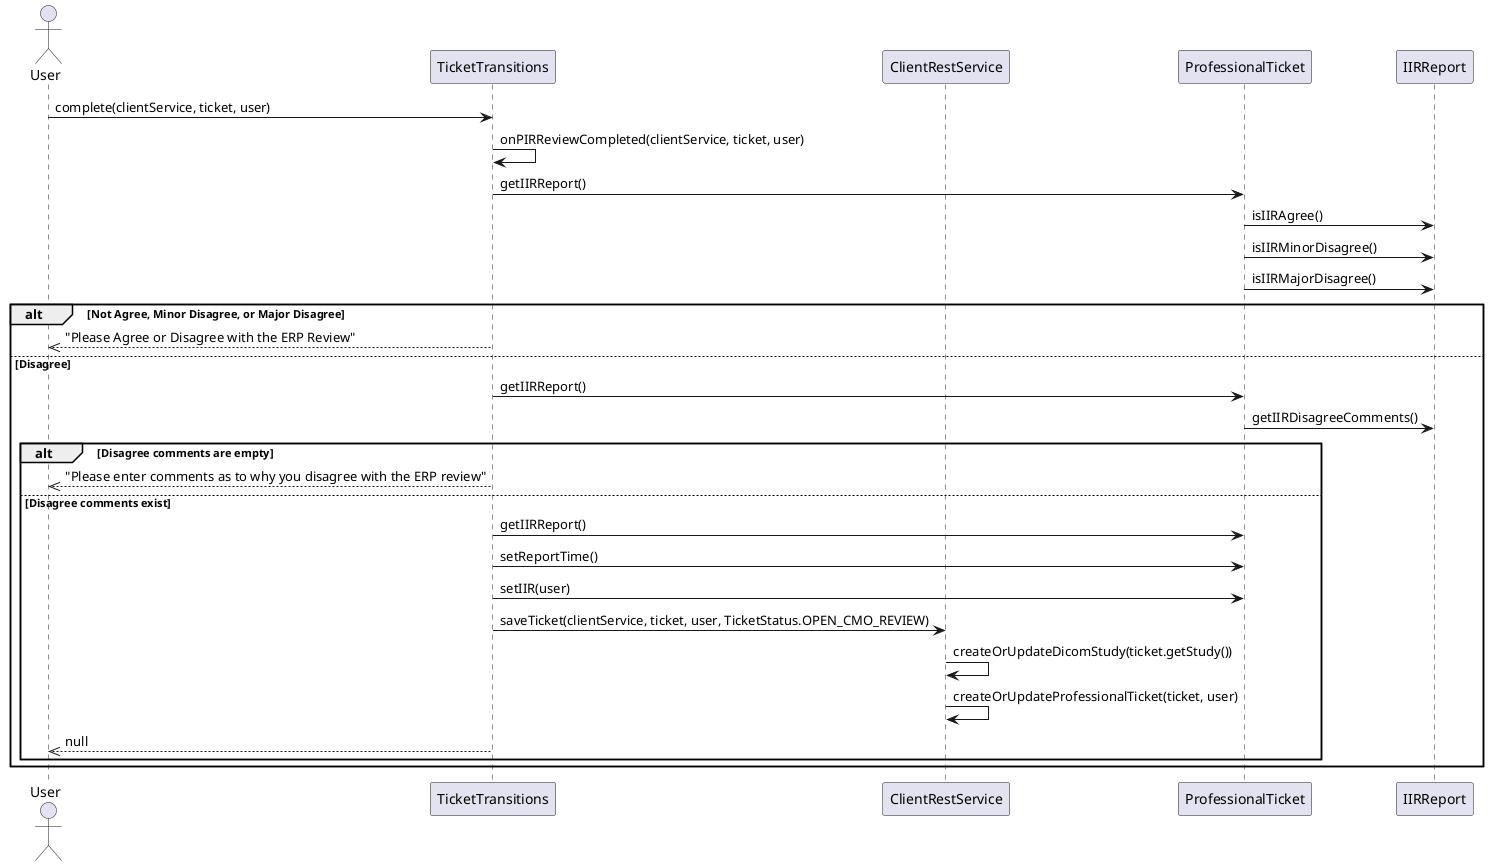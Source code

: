 @startuml
actor User
participant TicketTransitions
participant ClientRestService
participant ProfessionalTicket
participant IIRReport

User -> TicketTransitions : complete(clientService, ticket, user)
TicketTransitions -> TicketTransitions : onPIRReviewCompleted(clientService, ticket, user)
TicketTransitions -> ProfessionalTicket : getIIRReport()
ProfessionalTicket -> IIRReport : isIIRAgree()
ProfessionalTicket -> IIRReport : isIIRMinorDisagree()
ProfessionalTicket -> IIRReport : isIIRMajorDisagree()
alt Not Agree, Minor Disagree, or Major Disagree
    TicketTransitions -->> User : "Please Agree or Disagree with the ERP Review"
else Disagree
    TicketTransitions -> ProfessionalTicket : getIIRReport()
    ProfessionalTicket -> IIRReport : getIIRDisagreeComments()
    alt Disagree comments are empty
        TicketTransitions -->> User : "Please enter comments as to why you disagree with the ERP review"
    else Disagree comments exist
        TicketTransitions -> ProfessionalTicket : getIIRReport()
        TicketTransitions -> ProfessionalTicket : setReportTime()
        TicketTransitions -> ProfessionalTicket : setIIR(user)
        TicketTransitions -> ClientRestService : saveTicket(clientService, ticket, user, TicketStatus.OPEN_CMO_REVIEW)
        ClientRestService -> ClientRestService : createOrUpdateDicomStudy(ticket.getStudy())
        ClientRestService -> ClientRestService : createOrUpdateProfessionalTicket(ticket, user)
        TicketTransitions -->> User : null
    end
end
@enduml